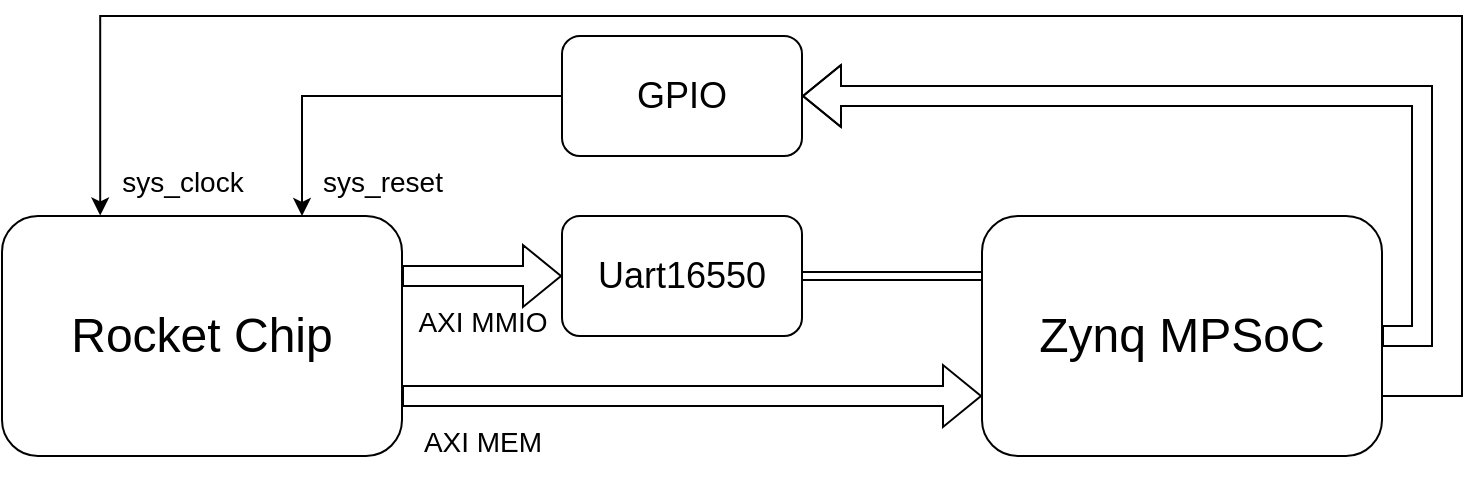 <mxfile version="21.3.2" type="device">
  <diagram name="第 1 页" id="MkBUKA0nXuSmifYt_e80">
    <mxGraphModel dx="909" dy="1756" grid="1" gridSize="10" guides="1" tooltips="1" connect="1" arrows="1" fold="1" page="1" pageScale="1" pageWidth="827" pageHeight="1169" math="0" shadow="0">
      <root>
        <mxCell id="0" />
        <mxCell id="1" parent="0" />
        <mxCell id="QrsQ94gM7vxQexbIwNRk-12" value="&lt;font style=&quot;font-size: 24px;&quot;&gt;Rocket Chip&lt;/font&gt;" style="rounded=1;whiteSpace=wrap;html=1;labelBackgroundColor=none;" vertex="1" parent="1">
          <mxGeometry x="80" y="40" width="200" height="120" as="geometry" />
        </mxCell>
        <mxCell id="QrsQ94gM7vxQexbIwNRk-45" style="edgeStyle=orthogonalEdgeStyle;rounded=0;orthogonalLoop=1;jettySize=auto;html=1;exitX=1;exitY=0.75;exitDx=0;exitDy=0;entryX=0.091;entryY=0.993;entryDx=0;entryDy=0;entryPerimeter=0;" edge="1" parent="1" source="QrsQ94gM7vxQexbIwNRk-13" target="QrsQ94gM7vxQexbIwNRk-44">
          <mxGeometry relative="1" as="geometry">
            <Array as="points">
              <mxPoint x="810" y="130" />
              <mxPoint x="810" y="-60" />
              <mxPoint x="129" y="-60" />
            </Array>
          </mxGeometry>
        </mxCell>
        <mxCell id="QrsQ94gM7vxQexbIwNRk-13" value="&lt;font style=&quot;font-size: 24px;&quot;&gt;Zynq MPSoC&lt;/font&gt;" style="rounded=1;whiteSpace=wrap;html=1;labelBackgroundColor=none;" vertex="1" parent="1">
          <mxGeometry x="570" y="40" width="200" height="120" as="geometry" />
        </mxCell>
        <mxCell id="QrsQ94gM7vxQexbIwNRk-23" value="&lt;span style=&quot;font-weight: normal;&quot;&gt;&lt;font style=&quot;font-size: 14px;&quot;&gt;AXI MMIO&lt;/font&gt;&lt;/span&gt;" style="text;strokeColor=none;fillColor=none;html=1;fontSize=24;fontStyle=1;verticalAlign=middle;align=center;labelBackgroundColor=none;" vertex="1" parent="1">
          <mxGeometry x="270" y="70" width="100" height="40" as="geometry" />
        </mxCell>
        <mxCell id="QrsQ94gM7vxQexbIwNRk-27" value="&lt;font style=&quot;font-size: 18px;&quot;&gt;Uart16550&lt;/font&gt;" style="rounded=1;whiteSpace=wrap;html=1;labelBackgroundColor=none;" vertex="1" parent="1">
          <mxGeometry x="360" y="40" width="120" height="60" as="geometry" />
        </mxCell>
        <mxCell id="QrsQ94gM7vxQexbIwNRk-28" value="" style="shape=flexArrow;endArrow=classic;html=1;rounded=0;entryX=0;entryY=0.5;entryDx=0;entryDy=0;startSize=4;endSize=6;labelBackgroundColor=none;fontColor=default;" edge="1" parent="1" target="QrsQ94gM7vxQexbIwNRk-27">
          <mxGeometry width="50" height="50" relative="1" as="geometry">
            <mxPoint x="280" y="70" as="sourcePoint" />
            <mxPoint x="460" y="-90" as="targetPoint" />
          </mxGeometry>
        </mxCell>
        <mxCell id="QrsQ94gM7vxQexbIwNRk-29" value="" style="shape=flexArrow;endArrow=classic;html=1;rounded=0;exitX=1;exitY=0.75;exitDx=0;exitDy=0;entryX=0;entryY=0.75;entryDx=0;entryDy=0;labelBackgroundColor=none;fontColor=default;" edge="1" parent="1" source="QrsQ94gM7vxQexbIwNRk-12" target="QrsQ94gM7vxQexbIwNRk-13">
          <mxGeometry width="50" height="50" relative="1" as="geometry">
            <mxPoint x="390" y="230" as="sourcePoint" />
            <mxPoint x="440" y="180" as="targetPoint" />
          </mxGeometry>
        </mxCell>
        <mxCell id="QrsQ94gM7vxQexbIwNRk-35" value="" style="shape=link;endArrow=classic;startArrow=classic;html=1;rounded=0;entryX=0;entryY=0.25;entryDx=0;entryDy=0;exitX=1;exitY=0.5;exitDx=0;exitDy=0;targetPerimeterSpacing=0;labelBackgroundColor=none;fontColor=default;" edge="1" parent="1" source="QrsQ94gM7vxQexbIwNRk-27" target="QrsQ94gM7vxQexbIwNRk-13">
          <mxGeometry width="100" height="100" relative="1" as="geometry">
            <mxPoint x="360" y="230" as="sourcePoint" />
            <mxPoint x="460" y="130" as="targetPoint" />
          </mxGeometry>
        </mxCell>
        <mxCell id="QrsQ94gM7vxQexbIwNRk-36" value="&lt;font style=&quot;font-size: 18px;&quot;&gt;GPIO&lt;/font&gt;" style="rounded=1;whiteSpace=wrap;html=1;labelBackgroundColor=none;" vertex="1" parent="1">
          <mxGeometry x="360" y="-50" width="120" height="60" as="geometry" />
        </mxCell>
        <mxCell id="QrsQ94gM7vxQexbIwNRk-37" value="&lt;span style=&quot;font-weight: normal;&quot;&gt;&lt;font style=&quot;font-size: 14px;&quot;&gt;AXI MEM&lt;/font&gt;&lt;/span&gt;" style="text;strokeColor=none;fillColor=none;html=1;fontSize=24;fontStyle=1;verticalAlign=middle;align=center;labelBackgroundColor=none;" vertex="1" parent="1">
          <mxGeometry x="270" y="130" width="100" height="40" as="geometry" />
        </mxCell>
        <mxCell id="QrsQ94gM7vxQexbIwNRk-38" value="" style="shape=flexArrow;endArrow=classic;html=1;rounded=0;entryX=1;entryY=0.5;entryDx=0;entryDy=0;exitX=1;exitY=0.5;exitDx=0;exitDy=0;" edge="1" parent="1" source="QrsQ94gM7vxQexbIwNRk-13" target="QrsQ94gM7vxQexbIwNRk-36">
          <mxGeometry width="50" height="50" relative="1" as="geometry">
            <mxPoint x="390" y="70" as="sourcePoint" />
            <mxPoint x="440" y="20" as="targetPoint" />
            <Array as="points">
              <mxPoint x="790" y="100" />
              <mxPoint x="790" y="-20" />
            </Array>
          </mxGeometry>
        </mxCell>
        <mxCell id="QrsQ94gM7vxQexbIwNRk-39" value="" style="endArrow=classic;html=1;rounded=0;exitX=0;exitY=0.5;exitDx=0;exitDy=0;entryX=0.75;entryY=0;entryDx=0;entryDy=0;" edge="1" parent="1" source="QrsQ94gM7vxQexbIwNRk-36" target="QrsQ94gM7vxQexbIwNRk-12">
          <mxGeometry width="50" height="50" relative="1" as="geometry">
            <mxPoint x="390" y="70" as="sourcePoint" />
            <mxPoint x="440" y="20" as="targetPoint" />
            <Array as="points">
              <mxPoint x="230" y="-20" />
            </Array>
          </mxGeometry>
        </mxCell>
        <mxCell id="QrsQ94gM7vxQexbIwNRk-42" value="&lt;span style=&quot;font-weight: normal;&quot;&gt;&lt;font style=&quot;font-size: 14px;&quot;&gt;sys_reset&lt;/font&gt;&lt;/span&gt;" style="text;strokeColor=none;fillColor=none;html=1;fontSize=24;fontStyle=1;verticalAlign=middle;align=center;labelBackgroundColor=none;" vertex="1" parent="1">
          <mxGeometry x="220" width="100" height="40" as="geometry" />
        </mxCell>
        <mxCell id="QrsQ94gM7vxQexbIwNRk-44" value="&lt;span style=&quot;font-weight: normal;&quot;&gt;&lt;font style=&quot;font-size: 14px;&quot;&gt;sys_clock&lt;/font&gt;&lt;/span&gt;" style="text;strokeColor=none;fillColor=none;html=1;fontSize=24;fontStyle=1;verticalAlign=middle;align=center;labelBackgroundColor=none;" vertex="1" parent="1">
          <mxGeometry x="120" width="100" height="40" as="geometry" />
        </mxCell>
      </root>
    </mxGraphModel>
  </diagram>
</mxfile>
